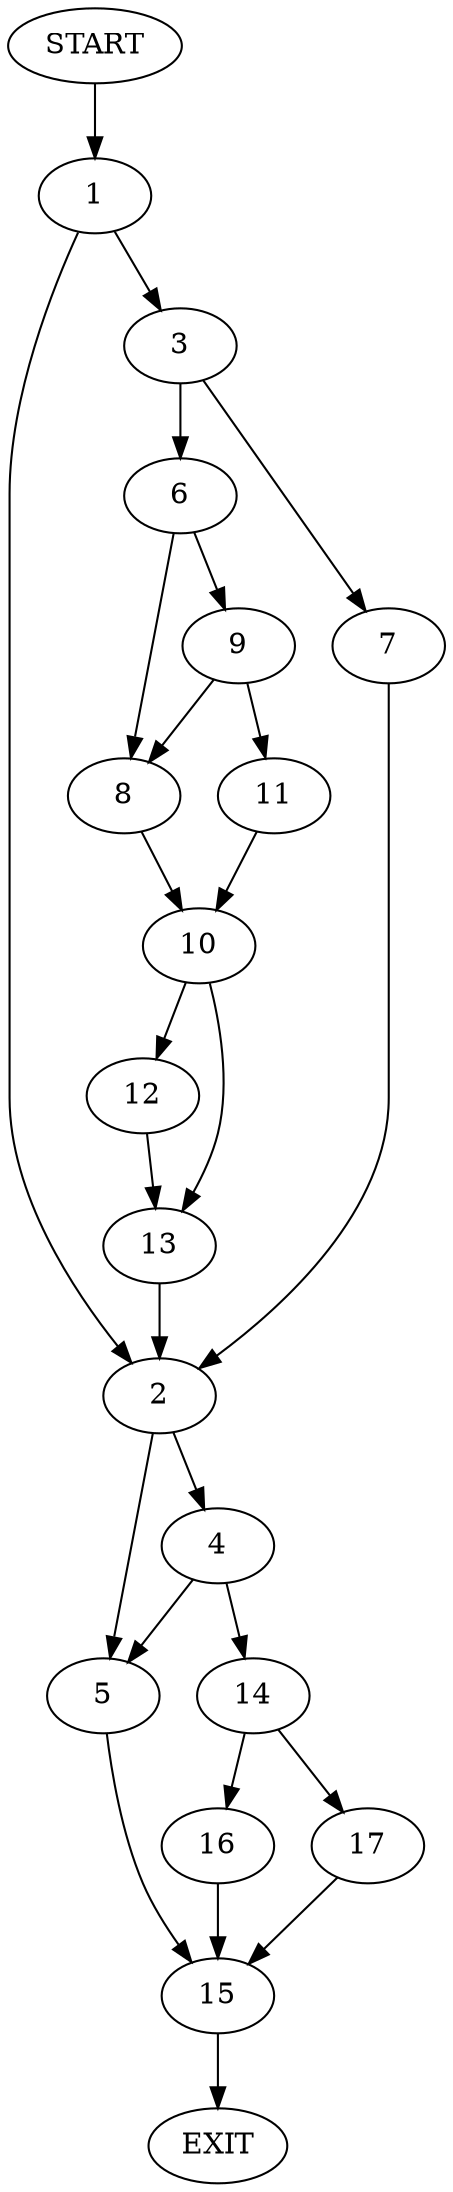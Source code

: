 digraph {
0 [label="START"]
18 [label="EXIT"]
0 -> 1
1 -> 2
1 -> 3
2 -> 4
2 -> 5
3 -> 6
3 -> 7
7 -> 2
6 -> 8
6 -> 9
8 -> 10
9 -> 8
9 -> 11
11 -> 10
10 -> 12
10 -> 13
12 -> 13
13 -> 2
4 -> 14
4 -> 5
5 -> 15
14 -> 16
14 -> 17
15 -> 18
17 -> 15
16 -> 15
}
